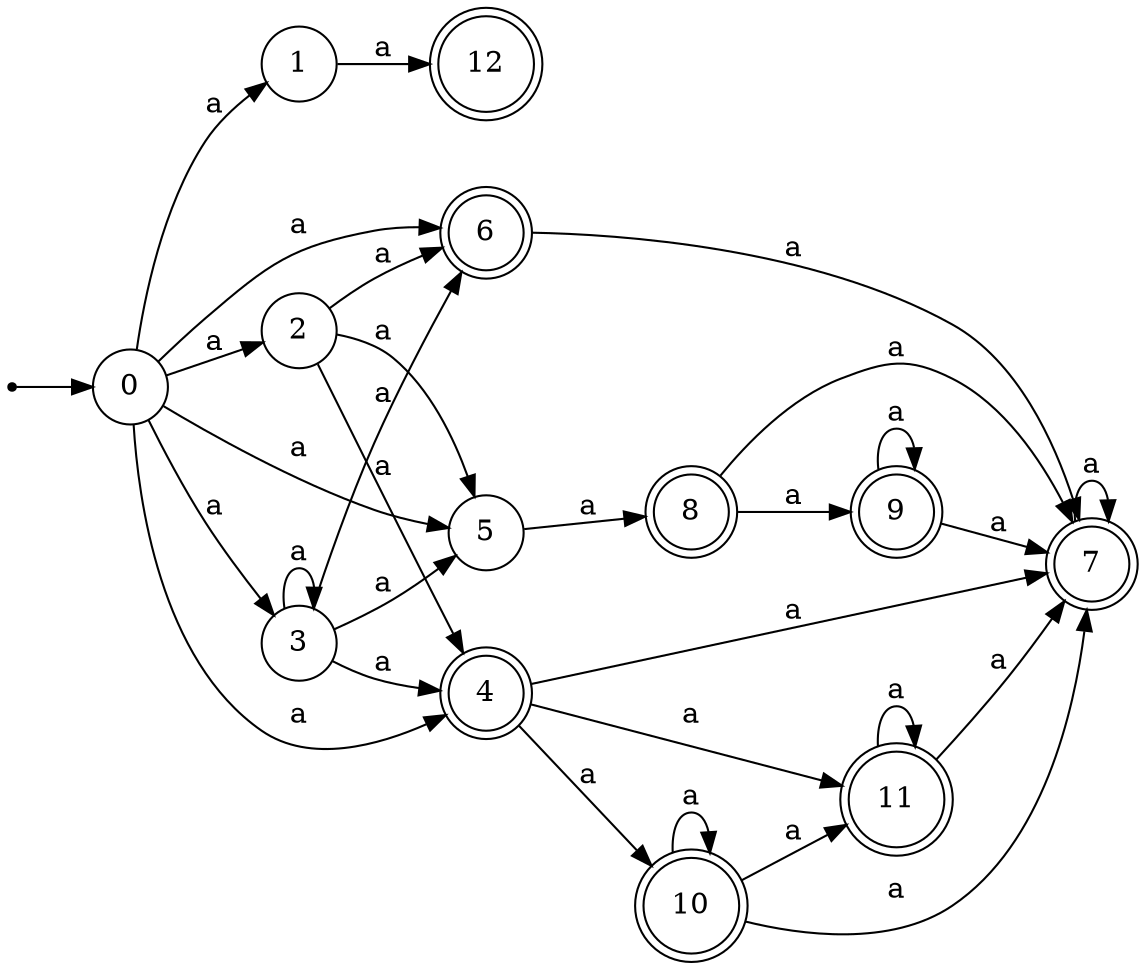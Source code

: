digraph finite_state_machine {
rankdir=LR;
size="20,20";
node [shape = point]; "dummy0"
node [shape = circle]; "0";
"dummy0" -> "0";
node [shape = circle]; "1";
node [shape = circle]; "2";
node [shape = circle]; "3";
node [shape = doublecircle]; "4";node [shape = circle]; "5";
node [shape = doublecircle]; "6";node [shape = doublecircle]; "7";node [shape = doublecircle]; "8";node [shape = doublecircle]; "9";node [shape = doublecircle]; "10";node [shape = doublecircle]; "11";node [shape = doublecircle]; "12";"0" -> "1" [label = "a"];
 "0" -> "2" [label = "a"];
 "0" -> "3" [label = "a"];
 "0" -> "4" [label = "a"];
 "0" -> "5" [label = "a"];
 "0" -> "6" [label = "a"];
 "6" -> "7" [label = "a"];
 "7" -> "7" [label = "a"];
 "5" -> "8" [label = "a"];
 "8" -> "9" [label = "a"];
 "8" -> "7" [label = "a"];
 "9" -> "9" [label = "a"];
 "9" -> "7" [label = "a"];
 "4" -> "10" [label = "a"];
 "4" -> "11" [label = "a"];
 "4" -> "7" [label = "a"];
 "11" -> "11" [label = "a"];
 "11" -> "7" [label = "a"];
 "10" -> "10" [label = "a"];
 "10" -> "11" [label = "a"];
 "10" -> "7" [label = "a"];
 "3" -> "3" [label = "a"];
 "3" -> "4" [label = "a"];
 "3" -> "5" [label = "a"];
 "3" -> "6" [label = "a"];
 "2" -> "4" [label = "a"];
 "2" -> "5" [label = "a"];
 "2" -> "6" [label = "a"];
 "1" -> "12" [label = "a"];
 }
